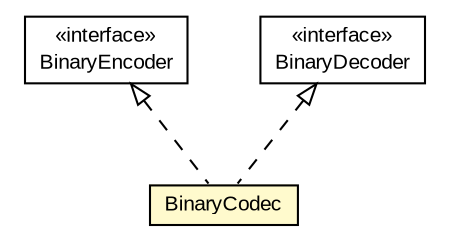#!/usr/local/bin/dot
#
# Class diagram 
# Generated by UMLGraph version R5_6-24-gf6e263 (http://www.umlgraph.org/)
#

digraph G {
	edge [fontname="arial",fontsize=10,labelfontname="arial",labelfontsize=10];
	node [fontname="arial",fontsize=10,shape=plaintext];
	nodesep=0.25;
	ranksep=0.5;
	// org.miloss.fgsms.common.codec.BinaryEncoder
	c494 [label=<<table title="org.miloss.fgsms.common.codec.BinaryEncoder" border="0" cellborder="1" cellspacing="0" cellpadding="2" port="p" href="./BinaryEncoder.html">
		<tr><td><table border="0" cellspacing="0" cellpadding="1">
<tr><td align="center" balign="center"> &#171;interface&#187; </td></tr>
<tr><td align="center" balign="center"> BinaryEncoder </td></tr>
		</table></td></tr>
		</table>>, URL="./BinaryEncoder.html", fontname="arial", fontcolor="black", fontsize=10.0];
	// org.miloss.fgsms.common.codec.BinaryDecoder
	c495 [label=<<table title="org.miloss.fgsms.common.codec.BinaryDecoder" border="0" cellborder="1" cellspacing="0" cellpadding="2" port="p" href="./BinaryDecoder.html">
		<tr><td><table border="0" cellspacing="0" cellpadding="1">
<tr><td align="center" balign="center"> &#171;interface&#187; </td></tr>
<tr><td align="center" balign="center"> BinaryDecoder </td></tr>
		</table></td></tr>
		</table>>, URL="./BinaryDecoder.html", fontname="arial", fontcolor="black", fontsize=10.0];
	// org.miloss.fgsms.common.codec.BinaryCodec
	c496 [label=<<table title="org.miloss.fgsms.common.codec.BinaryCodec" border="0" cellborder="1" cellspacing="0" cellpadding="2" port="p" bgcolor="lemonChiffon" href="./BinaryCodec.html">
		<tr><td><table border="0" cellspacing="0" cellpadding="1">
<tr><td align="center" balign="center"> BinaryCodec </td></tr>
		</table></td></tr>
		</table>>, URL="./BinaryCodec.html", fontname="arial", fontcolor="black", fontsize=10.0];
	//org.miloss.fgsms.common.codec.BinaryCodec implements org.miloss.fgsms.common.codec.BinaryDecoder
	c495:p -> c496:p [dir=back,arrowtail=empty,style=dashed];
	//org.miloss.fgsms.common.codec.BinaryCodec implements org.miloss.fgsms.common.codec.BinaryEncoder
	c494:p -> c496:p [dir=back,arrowtail=empty,style=dashed];
}

